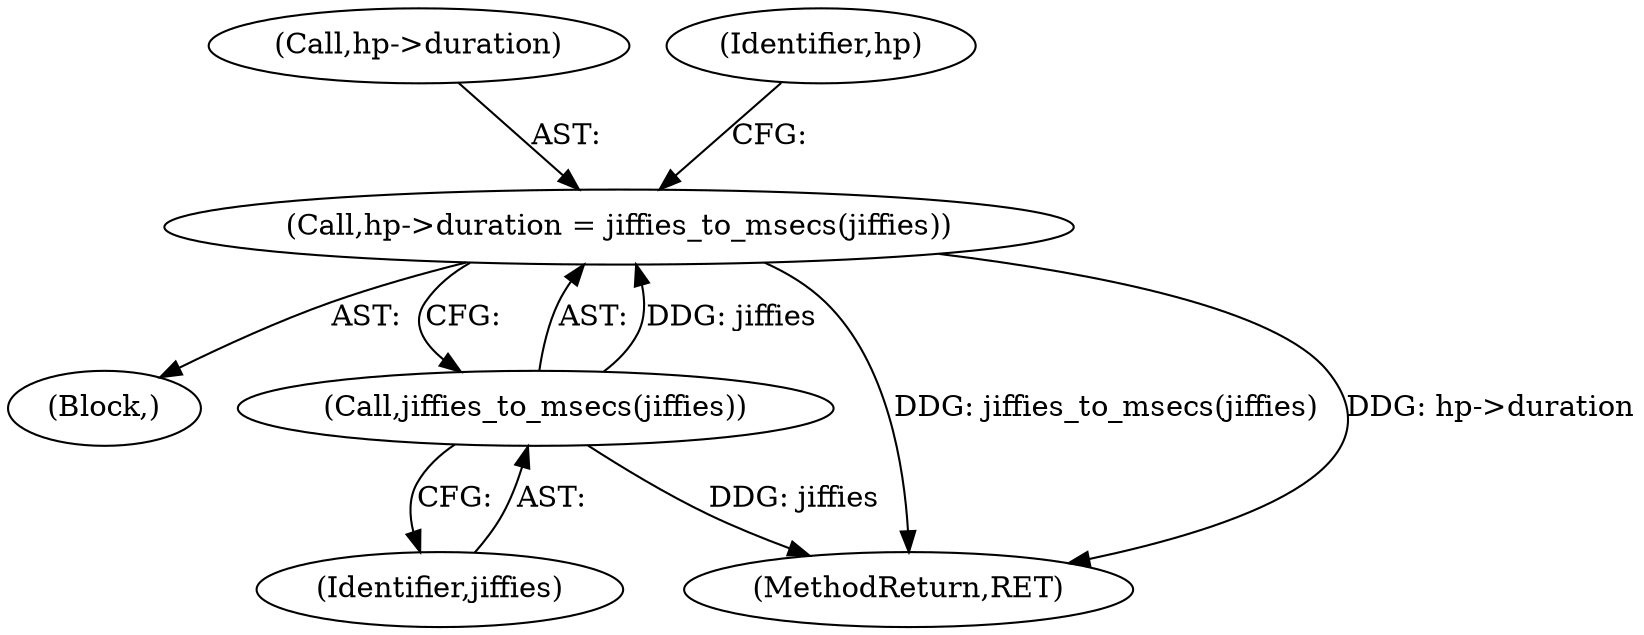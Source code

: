 digraph "0_linux_f3951a3709ff50990bf3e188c27d346792103432@pointer" {
"1000255" [label="(Call,hp->duration = jiffies_to_msecs(jiffies))"];
"1000259" [label="(Call,jiffies_to_msecs(jiffies))"];
"1000110" [label="(Block,)"];
"1000260" [label="(Identifier,jiffies)"];
"1000255" [label="(Call,hp->duration = jiffies_to_msecs(jiffies))"];
"1000256" [label="(Call,hp->duration)"];
"1000265" [label="(Identifier,hp)"];
"1000308" [label="(MethodReturn,RET)"];
"1000259" [label="(Call,jiffies_to_msecs(jiffies))"];
"1000255" -> "1000110"  [label="AST: "];
"1000255" -> "1000259"  [label="CFG: "];
"1000256" -> "1000255"  [label="AST: "];
"1000259" -> "1000255"  [label="AST: "];
"1000265" -> "1000255"  [label="CFG: "];
"1000255" -> "1000308"  [label="DDG: jiffies_to_msecs(jiffies)"];
"1000255" -> "1000308"  [label="DDG: hp->duration"];
"1000259" -> "1000255"  [label="DDG: jiffies"];
"1000259" -> "1000260"  [label="CFG: "];
"1000260" -> "1000259"  [label="AST: "];
"1000259" -> "1000308"  [label="DDG: jiffies"];
}
